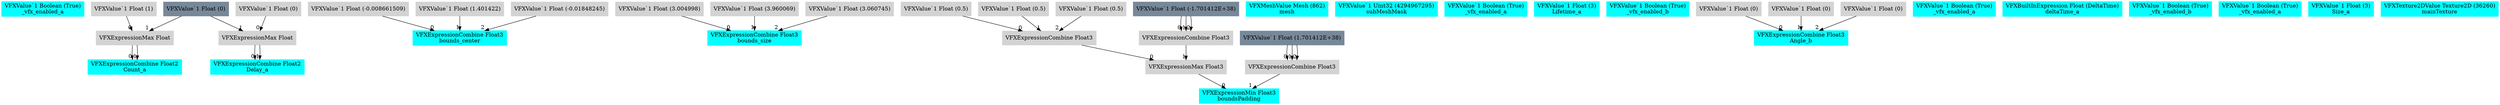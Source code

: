 digraph G {
node0 [shape="box" color="cyan" style="filled" label="VFXValue`1 Boolean (True)
_vfx_enabled_a"]
node1 [shape="box" color="cyan" style="filled" label="VFXExpressionCombine Float2
Count_a"]
node2 [shape="box" color="lightgray" style="filled" label="VFXExpressionMax Float"]
node3 [shape="box" color="lightgray" style="filled" label="VFXValue`1 Float (1)"]
node4 [shape="box" color="lightslategray" style="filled" label="VFXValue`1 Float (0)"]
node5 [shape="box" color="cyan" style="filled" label="VFXExpressionCombine Float2
Delay_a"]
node6 [shape="box" color="lightgray" style="filled" label="VFXExpressionMax Float"]
node7 [shape="box" color="lightgray" style="filled" label="VFXValue`1 Float (0)"]
node8 [shape="box" color="cyan" style="filled" label="VFXExpressionCombine Float3
bounds_center"]
node9 [shape="box" color="lightgray" style="filled" label="VFXValue`1 Float (-0.008661509)"]
node10 [shape="box" color="lightgray" style="filled" label="VFXValue`1 Float (1.401422)"]
node11 [shape="box" color="lightgray" style="filled" label="VFXValue`1 Float (-0.01848245)"]
node12 [shape="box" color="cyan" style="filled" label="VFXExpressionCombine Float3
bounds_size"]
node13 [shape="box" color="lightgray" style="filled" label="VFXValue`1 Float (3.004998)"]
node14 [shape="box" color="lightgray" style="filled" label="VFXValue`1 Float (3.960069)"]
node15 [shape="box" color="lightgray" style="filled" label="VFXValue`1 Float (3.060745)"]
node16 [shape="box" color="cyan" style="filled" label="VFXExpressionMin Float3
boundsPadding"]
node17 [shape="box" color="lightgray" style="filled" label="VFXExpressionMax Float3"]
node18 [shape="box" color="lightgray" style="filled" label="VFXExpressionCombine Float3"]
node19 [shape="box" color="lightgray" style="filled" label="VFXValue`1 Float (0.5)"]
node20 [shape="box" color="lightgray" style="filled" label="VFXValue`1 Float (0.5)"]
node21 [shape="box" color="lightgray" style="filled" label="VFXValue`1 Float (0.5)"]
node22 [shape="box" color="lightgray" style="filled" label="VFXExpressionCombine Float3"]
node23 [shape="box" color="lightslategray" style="filled" label="VFXValue`1 Float (-1.701412E+38)"]
node24 [shape="box" color="lightgray" style="filled" label="VFXExpressionCombine Float3"]
node25 [shape="box" color="lightslategray" style="filled" label="VFXValue`1 Float (1.701412E+38)"]
node26 [shape="box" color="cyan" style="filled" label="VFXMeshValue Mesh (862)
mesh"]
node27 [shape="box" color="cyan" style="filled" label="VFXValue`1 Uint32 (4294967295)
subMeshMask"]
node28 [shape="box" color="cyan" style="filled" label="VFXValue`1 Boolean (True)
_vfx_enabled_a"]
node29 [shape="box" color="cyan" style="filled" label="VFXValue`1 Float (3)
Lifetime_a"]
node30 [shape="box" color="cyan" style="filled" label="VFXValue`1 Boolean (True)
_vfx_enabled_b"]
node31 [shape="box" color="cyan" style="filled" label="VFXExpressionCombine Float3
Angle_b"]
node32 [shape="box" color="lightgray" style="filled" label="VFXValue`1 Float (0)"]
node33 [shape="box" color="lightgray" style="filled" label="VFXValue`1 Float (0)"]
node34 [shape="box" color="lightgray" style="filled" label="VFXValue`1 Float (0)"]
node35 [shape="box" color="cyan" style="filled" label="VFXValue`1 Boolean (True)
_vfx_enabled_a"]
node36 [shape="box" color="cyan" style="filled" label="VFXBuiltInExpression Float (DeltaTime)
deltaTime_a"]
node37 [shape="box" color="cyan" style="filled" label="VFXValue`1 Boolean (True)
_vfx_enabled_b"]
node38 [shape="box" color="cyan" style="filled" label="VFXValue`1 Boolean (True)
_vfx_enabled_a"]
node39 [shape="box" color="cyan" style="filled" label="VFXValue`1 Float (3)
Size_a"]
node40 [shape="box" color="cyan" style="filled" label="VFXTexture2DValue Texture2D (36260)
mainTexture"]
node2 -> node1 [headlabel="0"]
node2 -> node1 [headlabel="1"]
node3 -> node2 [headlabel="0"]
node4 -> node2 [headlabel="1"]
node6 -> node5 [headlabel="0"]
node6 -> node5 [headlabel="1"]
node7 -> node6 [headlabel="0"]
node4 -> node6 [headlabel="1"]
node9 -> node8 [headlabel="0"]
node10 -> node8 [headlabel="1"]
node11 -> node8 [headlabel="2"]
node13 -> node12 [headlabel="0"]
node14 -> node12 [headlabel="1"]
node15 -> node12 [headlabel="2"]
node17 -> node16 [headlabel="0"]
node24 -> node16 [headlabel="1"]
node18 -> node17 [headlabel="0"]
node22 -> node17 [headlabel="1"]
node19 -> node18 [headlabel="0"]
node20 -> node18 [headlabel="1"]
node21 -> node18 [headlabel="2"]
node23 -> node22 [headlabel="0"]
node23 -> node22 [headlabel="1"]
node23 -> node22 [headlabel="2"]
node25 -> node24 [headlabel="0"]
node25 -> node24 [headlabel="1"]
node25 -> node24 [headlabel="2"]
node32 -> node31 [headlabel="0"]
node33 -> node31 [headlabel="1"]
node34 -> node31 [headlabel="2"]
}
